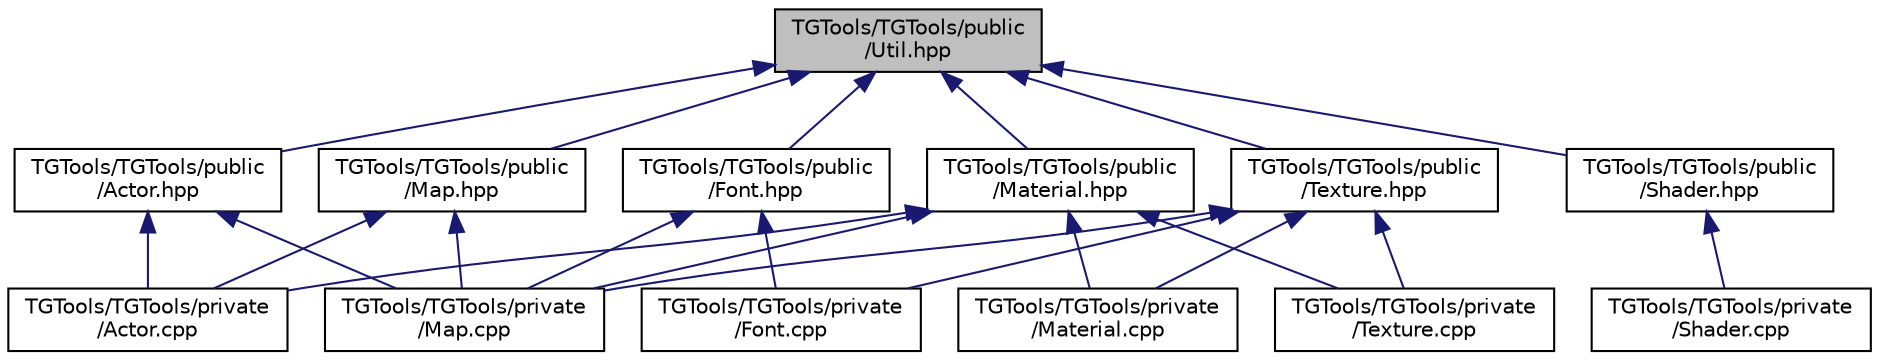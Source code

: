 digraph "TGTools/TGTools/public/Util.hpp"
{
 // LATEX_PDF_SIZE
  edge [fontname="Helvetica",fontsize="10",labelfontname="Helvetica",labelfontsize="10"];
  node [fontname="Helvetica",fontsize="10",shape=record];
  Node1 [label="TGTools/TGTools/public\l/Util.hpp",height=0.2,width=0.4,color="black", fillcolor="grey75", style="filled", fontcolor="black",tooltip=" "];
  Node1 -> Node2 [dir="back",color="midnightblue",fontsize="10",style="solid"];
  Node2 [label="TGTools/TGTools/public\l/Actor.hpp",height=0.2,width=0.4,color="black", fillcolor="white", style="filled",URL="$_actor_8hpp.html",tooltip=" "];
  Node2 -> Node3 [dir="back",color="midnightblue",fontsize="10",style="solid"];
  Node3 [label="TGTools/TGTools/private\l/Actor.cpp",height=0.2,width=0.4,color="black", fillcolor="white", style="filled",URL="$_actor_8cpp.html",tooltip=" "];
  Node2 -> Node4 [dir="back",color="midnightblue",fontsize="10",style="solid"];
  Node4 [label="TGTools/TGTools/private\l/Map.cpp",height=0.2,width=0.4,color="black", fillcolor="white", style="filled",URL="$_map_8cpp.html",tooltip=" "];
  Node1 -> Node5 [dir="back",color="midnightblue",fontsize="10",style="solid"];
  Node5 [label="TGTools/TGTools/public\l/Font.hpp",height=0.2,width=0.4,color="black", fillcolor="white", style="filled",URL="$_font_8hpp.html",tooltip=" "];
  Node5 -> Node6 [dir="back",color="midnightblue",fontsize="10",style="solid"];
  Node6 [label="TGTools/TGTools/private\l/Font.cpp",height=0.2,width=0.4,color="black", fillcolor="white", style="filled",URL="$_font_8cpp.html",tooltip=" "];
  Node5 -> Node4 [dir="back",color="midnightblue",fontsize="10",style="solid"];
  Node1 -> Node7 [dir="back",color="midnightblue",fontsize="10",style="solid"];
  Node7 [label="TGTools/TGTools/public\l/Map.hpp",height=0.2,width=0.4,color="black", fillcolor="white", style="filled",URL="$_map_8hpp.html",tooltip=" "];
  Node7 -> Node3 [dir="back",color="midnightblue",fontsize="10",style="solid"];
  Node7 -> Node4 [dir="back",color="midnightblue",fontsize="10",style="solid"];
  Node1 -> Node8 [dir="back",color="midnightblue",fontsize="10",style="solid"];
  Node8 [label="TGTools/TGTools/public\l/Material.hpp",height=0.2,width=0.4,color="black", fillcolor="white", style="filled",URL="$_material_8hpp.html",tooltip=" "];
  Node8 -> Node3 [dir="back",color="midnightblue",fontsize="10",style="solid"];
  Node8 -> Node4 [dir="back",color="midnightblue",fontsize="10",style="solid"];
  Node8 -> Node9 [dir="back",color="midnightblue",fontsize="10",style="solid"];
  Node9 [label="TGTools/TGTools/private\l/Material.cpp",height=0.2,width=0.4,color="black", fillcolor="white", style="filled",URL="$_material_8cpp.html",tooltip=" "];
  Node8 -> Node10 [dir="back",color="midnightblue",fontsize="10",style="solid"];
  Node10 [label="TGTools/TGTools/private\l/Texture.cpp",height=0.2,width=0.4,color="black", fillcolor="white", style="filled",URL="$_texture_8cpp.html",tooltip=" "];
  Node1 -> Node11 [dir="back",color="midnightblue",fontsize="10",style="solid"];
  Node11 [label="TGTools/TGTools/public\l/Shader.hpp",height=0.2,width=0.4,color="black", fillcolor="white", style="filled",URL="$_shader_8hpp.html",tooltip=" "];
  Node11 -> Node12 [dir="back",color="midnightblue",fontsize="10",style="solid"];
  Node12 [label="TGTools/TGTools/private\l/Shader.cpp",height=0.2,width=0.4,color="black", fillcolor="white", style="filled",URL="$_shader_8cpp.html",tooltip=" "];
  Node1 -> Node13 [dir="back",color="midnightblue",fontsize="10",style="solid"];
  Node13 [label="TGTools/TGTools/public\l/Texture.hpp",height=0.2,width=0.4,color="black", fillcolor="white", style="filled",URL="$_texture_8hpp.html",tooltip=" "];
  Node13 -> Node6 [dir="back",color="midnightblue",fontsize="10",style="solid"];
  Node13 -> Node4 [dir="back",color="midnightblue",fontsize="10",style="solid"];
  Node13 -> Node9 [dir="back",color="midnightblue",fontsize="10",style="solid"];
  Node13 -> Node10 [dir="back",color="midnightblue",fontsize="10",style="solid"];
}
